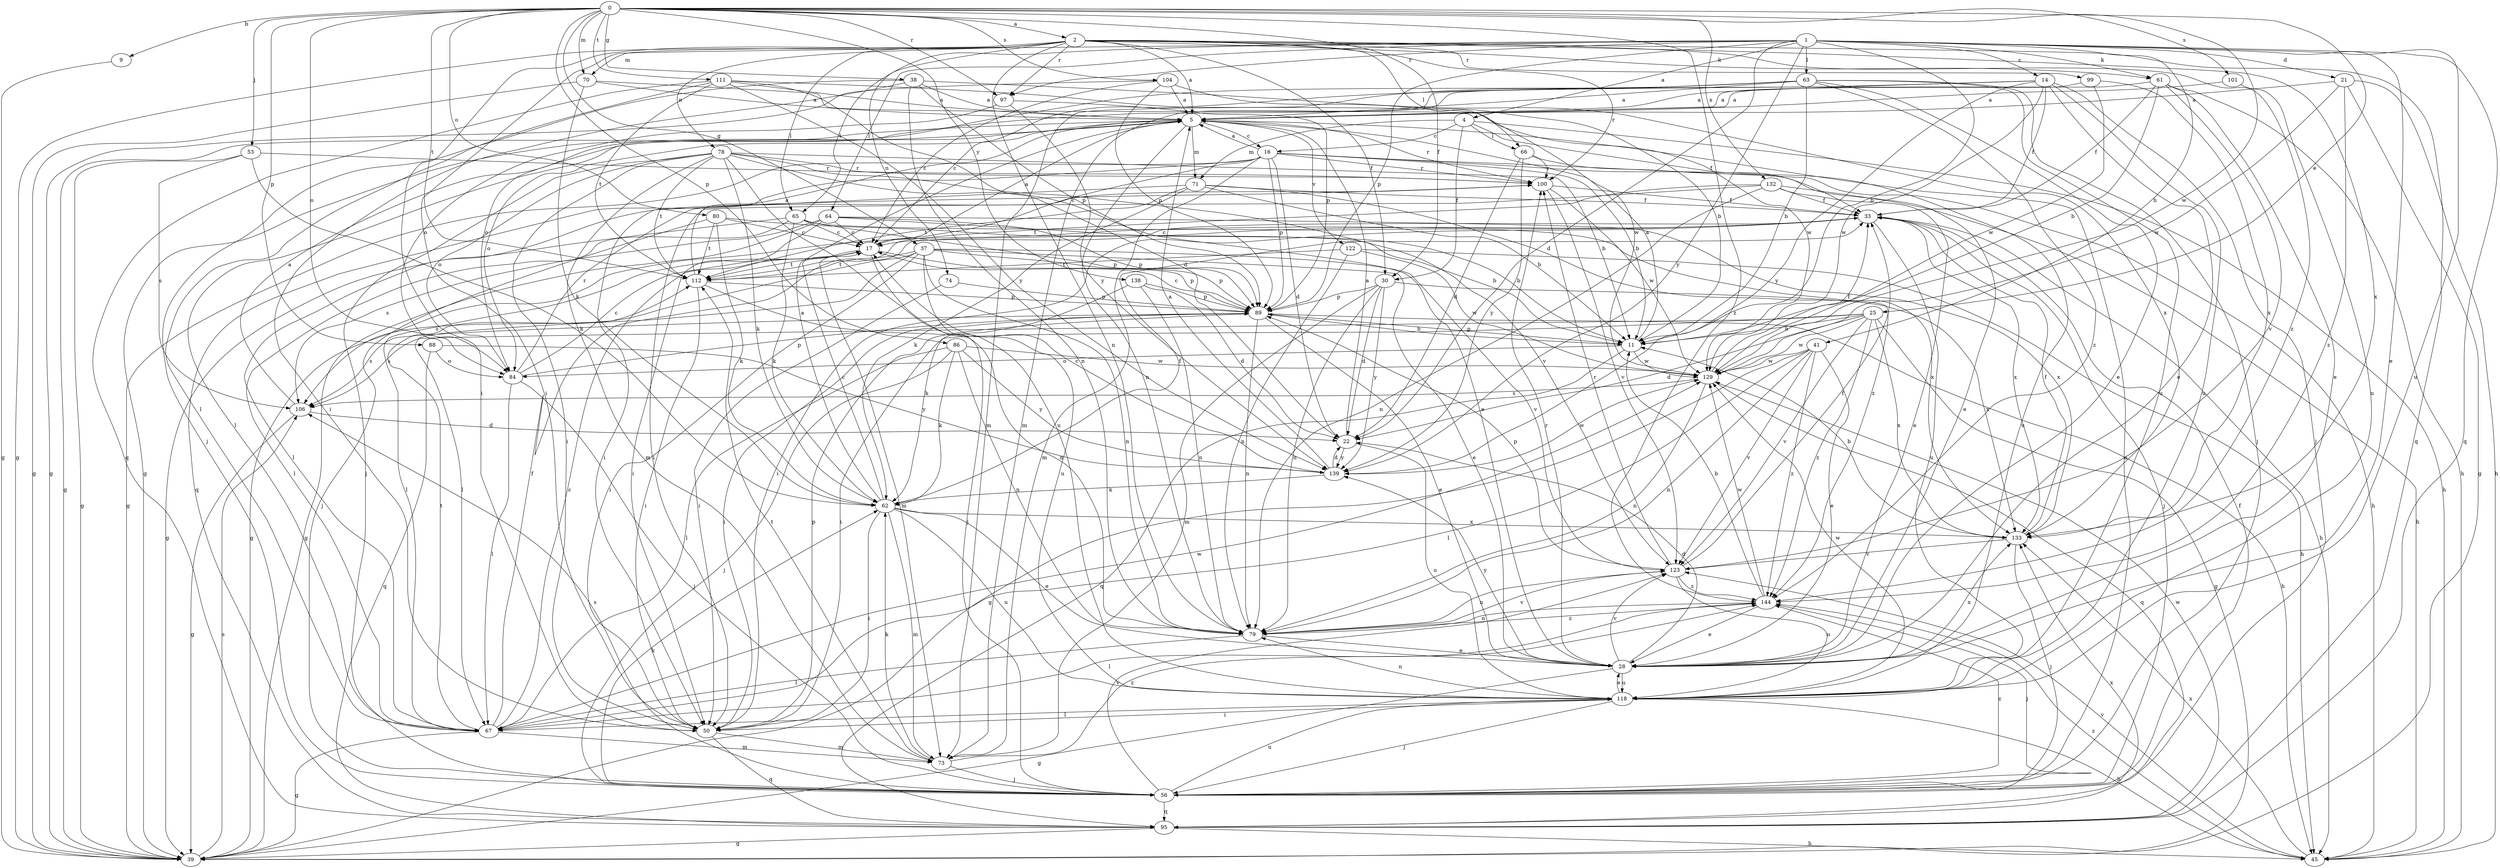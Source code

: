 strict digraph  {
0;
1;
2;
4;
5;
9;
11;
14;
16;
17;
21;
22;
25;
28;
30;
33;
37;
38;
39;
41;
45;
50;
53;
56;
61;
62;
63;
64;
65;
66;
67;
70;
71;
73;
74;
78;
79;
80;
84;
86;
88;
89;
95;
97;
99;
100;
101;
104;
106;
111;
112;
118;
122;
123;
129;
132;
133;
138;
139;
144;
0 -> 2  [label=a];
0 -> 9  [label=b];
0 -> 25  [label=e];
0 -> 30  [label=f];
0 -> 37  [label=g];
0 -> 38  [label=g];
0 -> 53  [label=j];
0 -> 70  [label=m];
0 -> 80  [label=o];
0 -> 84  [label=o];
0 -> 86  [label=p];
0 -> 88  [label=p];
0 -> 97  [label=r];
0 -> 101  [label=s];
0 -> 104  [label=s];
0 -> 111  [label=t];
0 -> 112  [label=t];
0 -> 129  [label=w];
0 -> 132  [label=x];
0 -> 138  [label=y];
0 -> 144  [label=z];
1 -> 4  [label=a];
1 -> 11  [label=b];
1 -> 14  [label=c];
1 -> 21  [label=d];
1 -> 22  [label=d];
1 -> 28  [label=e];
1 -> 41  [label=h];
1 -> 50  [label=i];
1 -> 61  [label=k];
1 -> 63  [label=l];
1 -> 64  [label=l];
1 -> 65  [label=l];
1 -> 89  [label=p];
1 -> 95  [label=q];
1 -> 97  [label=r];
1 -> 118  [label=u];
1 -> 139  [label=y];
2 -> 5  [label=a];
2 -> 30  [label=f];
2 -> 39  [label=g];
2 -> 50  [label=i];
2 -> 61  [label=k];
2 -> 65  [label=l];
2 -> 66  [label=l];
2 -> 70  [label=m];
2 -> 74  [label=n];
2 -> 78  [label=n];
2 -> 79  [label=n];
2 -> 95  [label=q];
2 -> 97  [label=r];
2 -> 99  [label=r];
2 -> 100  [label=r];
2 -> 133  [label=x];
2 -> 144  [label=z];
4 -> 16  [label=c];
4 -> 30  [label=f];
4 -> 33  [label=f];
4 -> 45  [label=h];
4 -> 66  [label=l];
4 -> 71  [label=m];
5 -> 16  [label=c];
5 -> 39  [label=g];
5 -> 67  [label=l];
5 -> 71  [label=m];
5 -> 79  [label=n];
5 -> 84  [label=o];
5 -> 100  [label=r];
5 -> 122  [label=v];
9 -> 39  [label=g];
11 -> 5  [label=a];
11 -> 84  [label=o];
11 -> 89  [label=p];
11 -> 95  [label=q];
11 -> 129  [label=w];
14 -> 5  [label=a];
14 -> 28  [label=e];
14 -> 33  [label=f];
14 -> 39  [label=g];
14 -> 56  [label=j];
14 -> 73  [label=m];
14 -> 118  [label=u];
14 -> 129  [label=w];
14 -> 139  [label=y];
16 -> 5  [label=a];
16 -> 11  [label=b];
16 -> 17  [label=c];
16 -> 22  [label=d];
16 -> 28  [label=e];
16 -> 39  [label=g];
16 -> 45  [label=h];
16 -> 73  [label=m];
16 -> 89  [label=p];
16 -> 95  [label=q];
16 -> 100  [label=r];
17 -> 5  [label=a];
17 -> 56  [label=j];
17 -> 67  [label=l];
17 -> 73  [label=m];
17 -> 89  [label=p];
17 -> 112  [label=t];
21 -> 5  [label=a];
21 -> 39  [label=g];
21 -> 45  [label=h];
21 -> 129  [label=w];
21 -> 144  [label=z];
22 -> 5  [label=a];
22 -> 118  [label=u];
22 -> 139  [label=y];
25 -> 11  [label=b];
25 -> 22  [label=d];
25 -> 39  [label=g];
25 -> 50  [label=i];
25 -> 106  [label=s];
25 -> 123  [label=v];
25 -> 129  [label=w];
25 -> 133  [label=x];
25 -> 144  [label=z];
28 -> 22  [label=d];
28 -> 39  [label=g];
28 -> 100  [label=r];
28 -> 118  [label=u];
28 -> 123  [label=v];
28 -> 133  [label=x];
28 -> 139  [label=y];
30 -> 22  [label=d];
30 -> 73  [label=m];
30 -> 79  [label=n];
30 -> 89  [label=p];
30 -> 133  [label=x];
30 -> 139  [label=y];
33 -> 17  [label=c];
33 -> 39  [label=g];
33 -> 45  [label=h];
33 -> 50  [label=i];
33 -> 56  [label=j];
33 -> 118  [label=u];
33 -> 133  [label=x];
37 -> 28  [label=e];
37 -> 50  [label=i];
37 -> 67  [label=l];
37 -> 79  [label=n];
37 -> 89  [label=p];
37 -> 106  [label=s];
37 -> 112  [label=t];
37 -> 118  [label=u];
37 -> 123  [label=v];
38 -> 5  [label=a];
38 -> 50  [label=i];
38 -> 56  [label=j];
38 -> 79  [label=n];
38 -> 89  [label=p];
38 -> 133  [label=x];
39 -> 106  [label=s];
41 -> 28  [label=e];
41 -> 39  [label=g];
41 -> 67  [label=l];
41 -> 79  [label=n];
41 -> 123  [label=v];
41 -> 129  [label=w];
41 -> 144  [label=z];
45 -> 123  [label=v];
45 -> 133  [label=x];
45 -> 144  [label=z];
50 -> 73  [label=m];
50 -> 89  [label=p];
50 -> 95  [label=q];
53 -> 39  [label=g];
53 -> 62  [label=k];
53 -> 100  [label=r];
53 -> 106  [label=s];
56 -> 5  [label=a];
56 -> 33  [label=f];
56 -> 62  [label=k];
56 -> 95  [label=q];
56 -> 106  [label=s];
56 -> 118  [label=u];
56 -> 123  [label=v];
56 -> 144  [label=z];
61 -> 5  [label=a];
61 -> 11  [label=b];
61 -> 28  [label=e];
61 -> 33  [label=f];
61 -> 45  [label=h];
61 -> 123  [label=v];
62 -> 5  [label=a];
62 -> 17  [label=c];
62 -> 28  [label=e];
62 -> 33  [label=f];
62 -> 50  [label=i];
62 -> 73  [label=m];
62 -> 118  [label=u];
62 -> 133  [label=x];
63 -> 5  [label=a];
63 -> 11  [label=b];
63 -> 17  [label=c];
63 -> 28  [label=e];
63 -> 56  [label=j];
63 -> 73  [label=m];
63 -> 84  [label=o];
63 -> 118  [label=u];
63 -> 144  [label=z];
64 -> 11  [label=b];
64 -> 17  [label=c];
64 -> 39  [label=g];
64 -> 50  [label=i];
64 -> 89  [label=p];
64 -> 106  [label=s];
64 -> 133  [label=x];
65 -> 17  [label=c];
65 -> 39  [label=g];
65 -> 62  [label=k];
65 -> 67  [label=l];
65 -> 89  [label=p];
65 -> 133  [label=x];
66 -> 22  [label=d];
66 -> 100  [label=r];
66 -> 118  [label=u];
66 -> 139  [label=y];
67 -> 17  [label=c];
67 -> 33  [label=f];
67 -> 39  [label=g];
67 -> 73  [label=m];
67 -> 112  [label=t];
67 -> 129  [label=w];
70 -> 5  [label=a];
70 -> 39  [label=g];
70 -> 62  [label=k];
70 -> 129  [label=w];
71 -> 11  [label=b];
71 -> 33  [label=f];
71 -> 50  [label=i];
71 -> 62  [label=k];
71 -> 112  [label=t];
71 -> 144  [label=z];
73 -> 56  [label=j];
73 -> 62  [label=k];
73 -> 112  [label=t];
73 -> 144  [label=z];
74 -> 50  [label=i];
74 -> 89  [label=p];
78 -> 11  [label=b];
78 -> 28  [label=e];
78 -> 50  [label=i];
78 -> 56  [label=j];
78 -> 62  [label=k];
78 -> 73  [label=m];
78 -> 84  [label=o];
78 -> 100  [label=r];
78 -> 112  [label=t];
78 -> 118  [label=u];
78 -> 123  [label=v];
79 -> 28  [label=e];
79 -> 67  [label=l];
79 -> 123  [label=v];
79 -> 144  [label=z];
80 -> 11  [label=b];
80 -> 17  [label=c];
80 -> 56  [label=j];
80 -> 62  [label=k];
80 -> 112  [label=t];
84 -> 17  [label=c];
84 -> 56  [label=j];
84 -> 67  [label=l];
84 -> 89  [label=p];
84 -> 100  [label=r];
86 -> 56  [label=j];
86 -> 62  [label=k];
86 -> 67  [label=l];
86 -> 79  [label=n];
86 -> 129  [label=w];
86 -> 139  [label=y];
88 -> 84  [label=o];
88 -> 95  [label=q];
88 -> 139  [label=y];
89 -> 11  [label=b];
89 -> 17  [label=c];
89 -> 28  [label=e];
89 -> 45  [label=h];
89 -> 50  [label=i];
89 -> 79  [label=n];
89 -> 106  [label=s];
95 -> 39  [label=g];
95 -> 45  [label=h];
95 -> 129  [label=w];
95 -> 133  [label=x];
97 -> 84  [label=o];
97 -> 89  [label=p];
97 -> 139  [label=y];
99 -> 5  [label=a];
99 -> 129  [label=w];
99 -> 133  [label=x];
100 -> 33  [label=f];
100 -> 67  [label=l];
100 -> 123  [label=v];
100 -> 129  [label=w];
101 -> 5  [label=a];
101 -> 118  [label=u];
104 -> 5  [label=a];
104 -> 11  [label=b];
104 -> 17  [label=c];
104 -> 39  [label=g];
104 -> 89  [label=p];
106 -> 5  [label=a];
106 -> 22  [label=d];
106 -> 39  [label=g];
111 -> 5  [label=a];
111 -> 22  [label=d];
111 -> 67  [label=l];
111 -> 95  [label=q];
111 -> 112  [label=t];
111 -> 129  [label=w];
111 -> 139  [label=y];
112 -> 5  [label=a];
112 -> 50  [label=i];
112 -> 79  [label=n];
112 -> 89  [label=p];
118 -> 28  [label=e];
118 -> 45  [label=h];
118 -> 50  [label=i];
118 -> 56  [label=j];
118 -> 67  [label=l];
118 -> 79  [label=n];
118 -> 129  [label=w];
122 -> 45  [label=h];
122 -> 79  [label=n];
122 -> 112  [label=t];
122 -> 129  [label=w];
123 -> 33  [label=f];
123 -> 79  [label=n];
123 -> 89  [label=p];
123 -> 100  [label=r];
123 -> 118  [label=u];
123 -> 144  [label=z];
129 -> 33  [label=f];
129 -> 79  [label=n];
129 -> 95  [label=q];
129 -> 106  [label=s];
132 -> 28  [label=e];
132 -> 33  [label=f];
132 -> 45  [label=h];
132 -> 50  [label=i];
132 -> 79  [label=n];
132 -> 112  [label=t];
133 -> 11  [label=b];
133 -> 33  [label=f];
133 -> 56  [label=j];
133 -> 123  [label=v];
138 -> 22  [label=d];
138 -> 62  [label=k];
138 -> 79  [label=n];
138 -> 89  [label=p];
139 -> 5  [label=a];
139 -> 17  [label=c];
139 -> 22  [label=d];
139 -> 62  [label=k];
139 -> 129  [label=w];
144 -> 11  [label=b];
144 -> 28  [label=e];
144 -> 56  [label=j];
144 -> 67  [label=l];
144 -> 79  [label=n];
144 -> 129  [label=w];
}
